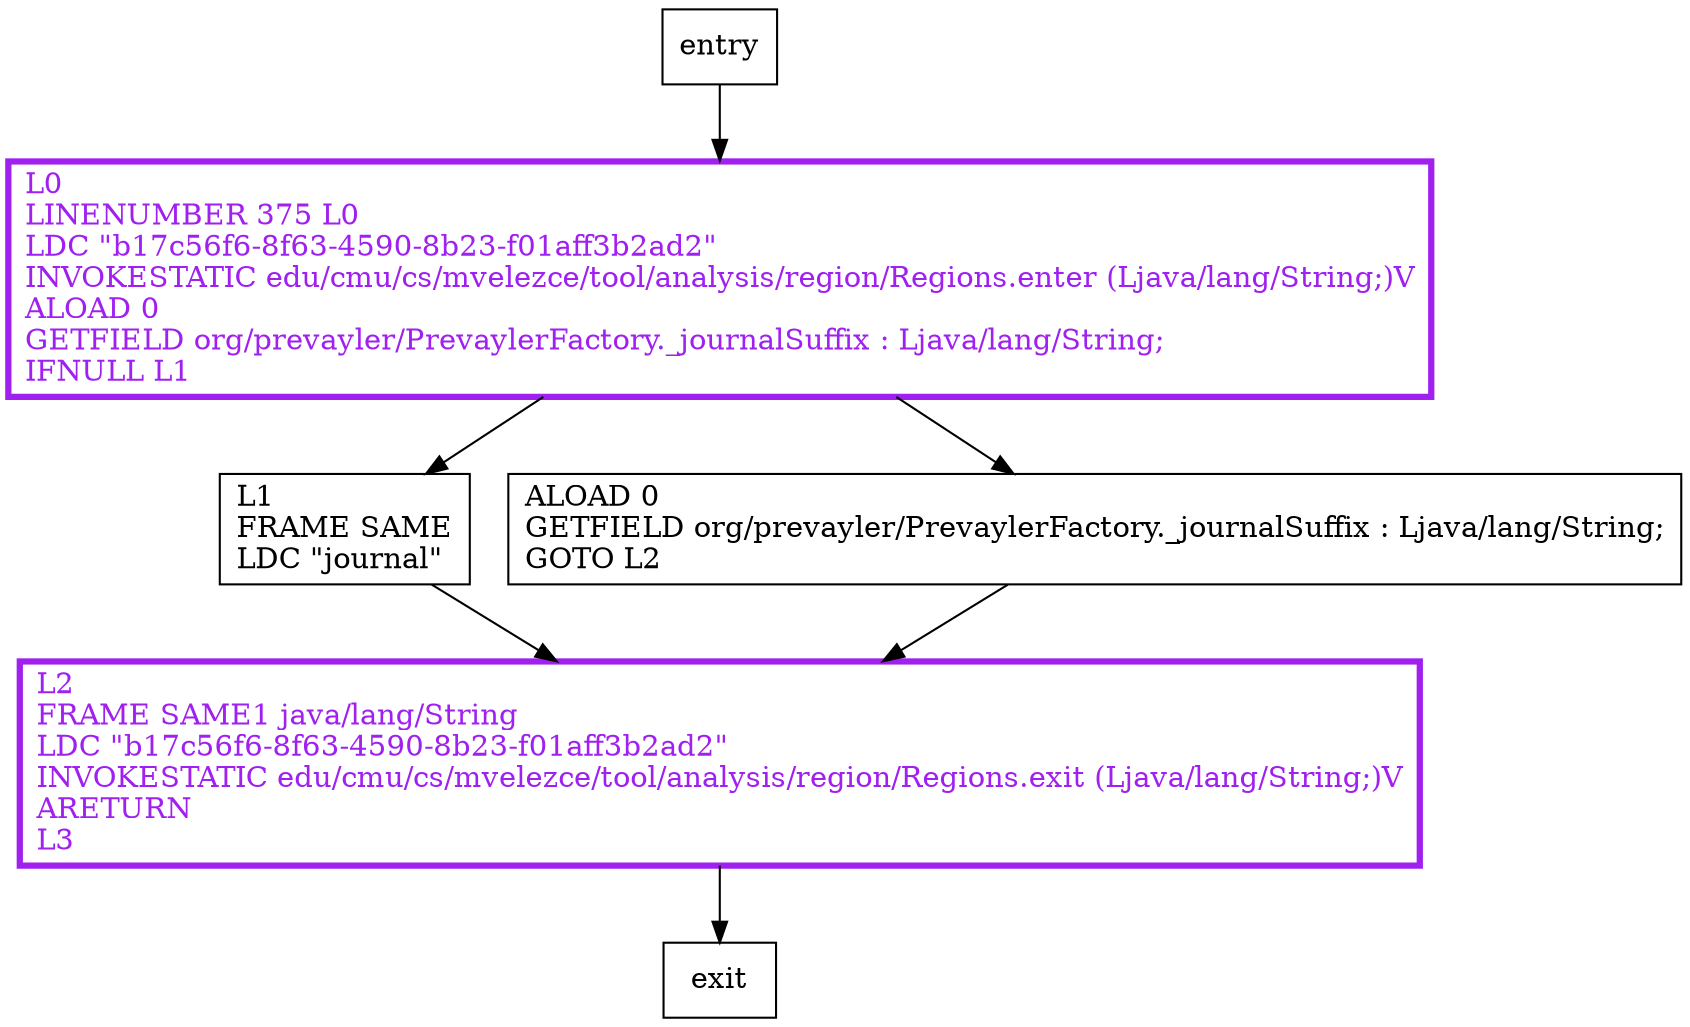 digraph journalSuffix {
node [shape=record];
1285524499 [label="L0\lLINENUMBER 375 L0\lLDC \"b17c56f6-8f63-4590-8b23-f01aff3b2ad2\"\lINVOKESTATIC edu/cmu/cs/mvelezce/tool/analysis/region/Regions.enter (Ljava/lang/String;)V\lALOAD 0\lGETFIELD org/prevayler/PrevaylerFactory._journalSuffix : Ljava/lang/String;\lIFNULL L1\l"];
1524960486 [label="L1\lFRAME SAME\lLDC \"journal\"\l"];
117009527 [label="ALOAD 0\lGETFIELD org/prevayler/PrevaylerFactory._journalSuffix : Ljava/lang/String;\lGOTO L2\l"];
199640888 [label="L2\lFRAME SAME1 java/lang/String\lLDC \"b17c56f6-8f63-4590-8b23-f01aff3b2ad2\"\lINVOKESTATIC edu/cmu/cs/mvelezce/tool/analysis/region/Regions.exit (Ljava/lang/String;)V\lARETURN\lL3\l"];
entry;
exit;
entry -> 1285524499;
1285524499 -> 1524960486;
1285524499 -> 117009527;
1524960486 -> 199640888;
117009527 -> 199640888;
199640888 -> exit;
1285524499[fontcolor="purple", penwidth=3, color="purple"];
199640888[fontcolor="purple", penwidth=3, color="purple"];
}
